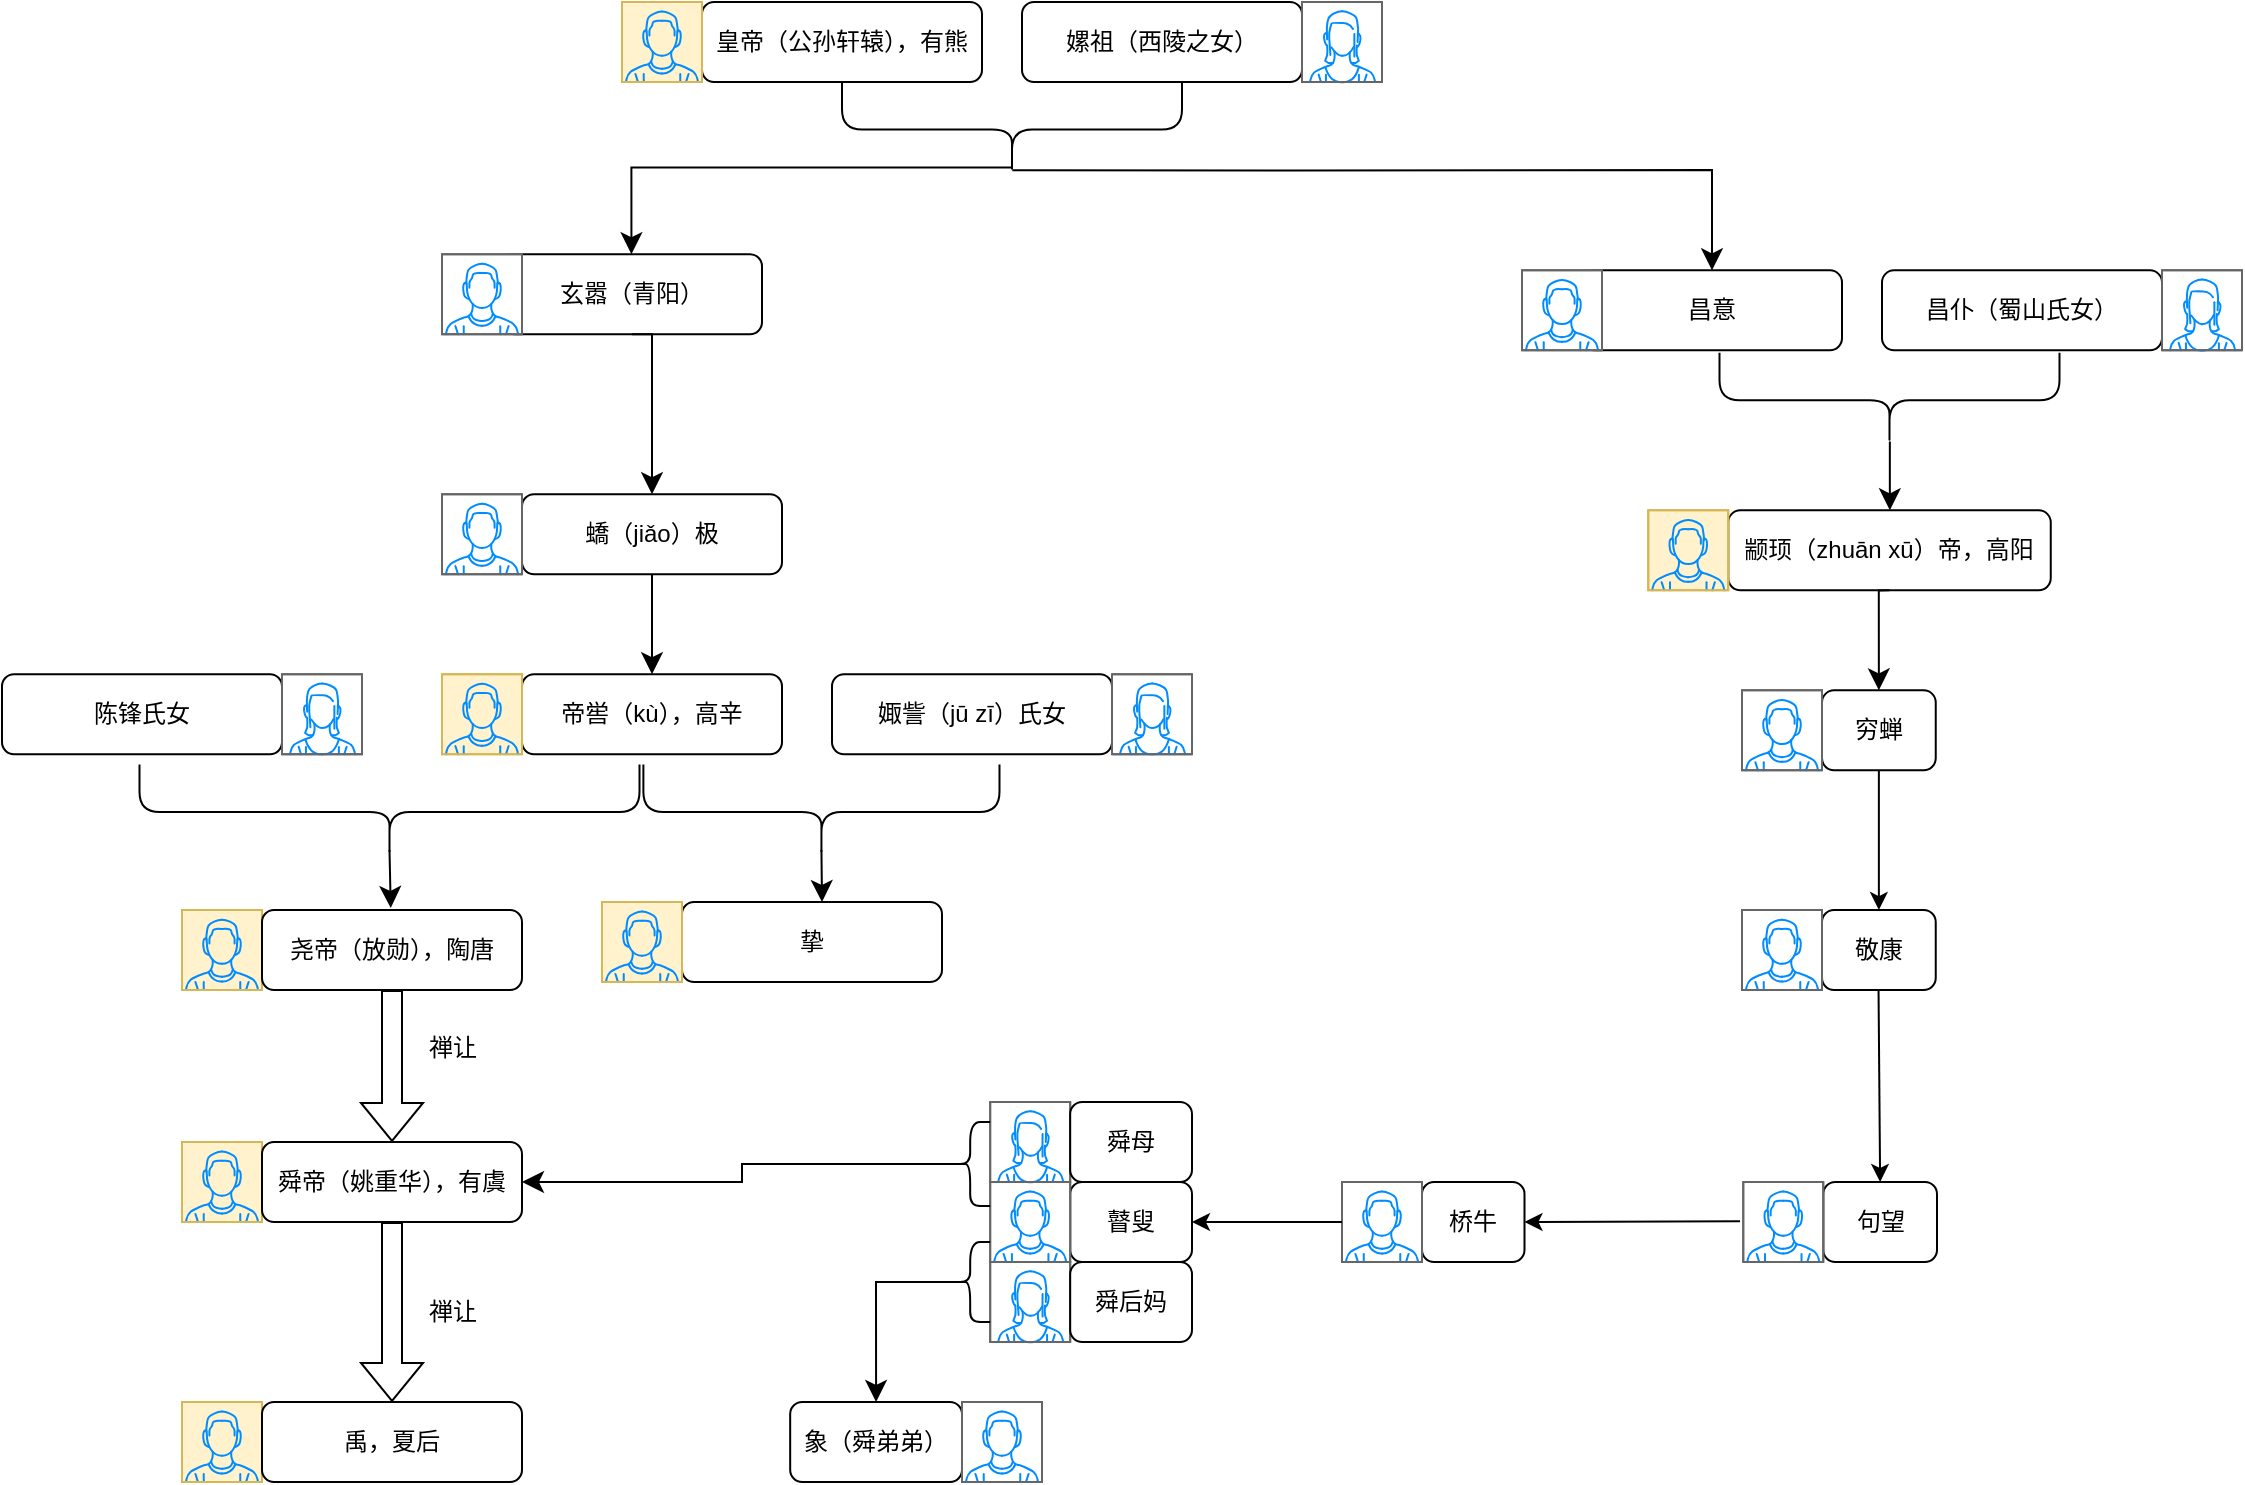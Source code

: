<mxfile version="22.1.21" type="device">
  <diagram id="prtHgNgQTEPvFCAcTncT" name="Page-1">
    <mxGraphModel dx="2062" dy="787" grid="1" gridSize="10" guides="1" tooltips="1" connect="1" arrows="1" fold="1" page="1" pageScale="1" pageWidth="827" pageHeight="1169" math="0" shadow="0">
      <root>
        <mxCell id="0" />
        <mxCell id="1" parent="0" />
        <mxCell id="VuteKfOMMpEfuud1sA3O-1" value="皇帝（公孙轩辕），有熊" style="rounded=1;whiteSpace=wrap;html=1;" vertex="1" parent="1">
          <mxGeometry x="170" y="160" width="140" height="40" as="geometry" />
        </mxCell>
        <mxCell id="VuteKfOMMpEfuud1sA3O-3" value="嫘祖（西陵之女）" style="rounded=1;whiteSpace=wrap;html=1;" vertex="1" parent="1">
          <mxGeometry x="330" y="160" width="140" height="40" as="geometry" />
        </mxCell>
        <mxCell id="VuteKfOMMpEfuud1sA3O-15" value="" style="verticalLabelPosition=bottom;shadow=0;dashed=0;align=center;html=1;verticalAlign=top;strokeWidth=1;shape=mxgraph.mockup.containers.userMale;strokeColor=#d6b656;strokeColor2=#008cff;fillColor=#fff2cc;" vertex="1" parent="1">
          <mxGeometry x="130" y="160" width="40" height="40" as="geometry" />
        </mxCell>
        <mxCell id="VuteKfOMMpEfuud1sA3O-16" value="" style="verticalLabelPosition=bottom;shadow=0;dashed=0;align=center;html=1;verticalAlign=top;strokeWidth=1;shape=mxgraph.mockup.containers.userFemale;strokeColor=#666666;strokeColor2=#008cff;" vertex="1" parent="1">
          <mxGeometry x="470" y="160" width="40" height="40" as="geometry" />
        </mxCell>
        <mxCell id="VuteKfOMMpEfuud1sA3O-17" value="玄嚣（青阳）" style="rounded=1;whiteSpace=wrap;html=1;" vertex="1" parent="1">
          <mxGeometry x="70" y="286.11" width="130" height="40" as="geometry" />
        </mxCell>
        <mxCell id="VuteKfOMMpEfuud1sA3O-18" value="" style="verticalLabelPosition=bottom;shadow=0;dashed=0;align=center;html=1;verticalAlign=top;strokeWidth=1;shape=mxgraph.mockup.containers.userMale;strokeColor=#666666;strokeColor2=#008cff;" vertex="1" parent="1">
          <mxGeometry x="40" y="286.11" width="40" height="40" as="geometry" />
        </mxCell>
        <mxCell id="VuteKfOMMpEfuud1sA3O-19" value="昌意" style="rounded=1;whiteSpace=wrap;html=1;" vertex="1" parent="1">
          <mxGeometry x="610" y="294.17" width="130" height="40" as="geometry" />
        </mxCell>
        <mxCell id="VuteKfOMMpEfuud1sA3O-20" value="" style="verticalLabelPosition=bottom;shadow=0;dashed=0;align=center;html=1;verticalAlign=top;strokeWidth=1;shape=mxgraph.mockup.containers.userMale;strokeColor=#666666;strokeColor2=#008cff;" vertex="1" parent="1">
          <mxGeometry x="580" y="294.17" width="40" height="40" as="geometry" />
        </mxCell>
        <mxCell id="VuteKfOMMpEfuud1sA3O-21" value="昌仆（蜀山氏女）" style="rounded=1;whiteSpace=wrap;html=1;" vertex="1" parent="1">
          <mxGeometry x="760" y="294.17" width="140" height="40" as="geometry" />
        </mxCell>
        <mxCell id="VuteKfOMMpEfuud1sA3O-22" value="" style="verticalLabelPosition=bottom;shadow=0;dashed=0;align=center;html=1;verticalAlign=top;strokeWidth=1;shape=mxgraph.mockup.containers.userFemale;strokeColor=#666666;strokeColor2=#008cff;" vertex="1" parent="1">
          <mxGeometry x="900" y="294.17" width="40" height="40" as="geometry" />
        </mxCell>
        <mxCell id="VuteKfOMMpEfuud1sA3O-24" value="" style="shape=curlyBracket;whiteSpace=wrap;html=1;rounded=1;flipH=1;labelPosition=right;verticalLabelPosition=middle;align=left;verticalAlign=middle;rotation=90;" vertex="1" parent="1">
          <mxGeometry x="301.25" y="138.75" width="47.5" height="170" as="geometry" />
        </mxCell>
        <mxCell id="VuteKfOMMpEfuud1sA3O-26" value="" style="edgeStyle=segmentEdgeStyle;endArrow=classic;html=1;curved=0;rounded=0;endSize=8;startSize=8;exitX=0.1;exitY=0.5;exitDx=0;exitDy=0;exitPerimeter=0;entryX=0.5;entryY=0;entryDx=0;entryDy=0;" edge="1" parent="1">
          <mxGeometry width="50" height="50" relative="1" as="geometry">
            <mxPoint x="324.72" y="242.75" as="sourcePoint" />
            <mxPoint x="134.72" y="286.11" as="targetPoint" />
          </mxGeometry>
        </mxCell>
        <mxCell id="VuteKfOMMpEfuud1sA3O-27" value="" style="edgeStyle=segmentEdgeStyle;endArrow=classic;html=1;curved=0;rounded=0;endSize=8;startSize=8;entryX=0.5;entryY=0;entryDx=0;entryDy=0;exitX=0.07;exitY=0.499;exitDx=0;exitDy=0;exitPerimeter=0;" edge="1" parent="1" source="VuteKfOMMpEfuud1sA3O-24" target="VuteKfOMMpEfuud1sA3O-19">
          <mxGeometry width="50" height="50" relative="1" as="geometry">
            <mxPoint x="330" y="240.002" as="sourcePoint" />
            <mxPoint x="470.21" y="287.16" as="targetPoint" />
            <Array as="points">
              <mxPoint x="465" y="244" />
              <mxPoint x="475" y="244" />
            </Array>
          </mxGeometry>
        </mxCell>
        <mxCell id="VuteKfOMMpEfuud1sA3O-28" value="" style="shape=curlyBracket;whiteSpace=wrap;html=1;rounded=1;flipH=1;labelPosition=right;verticalLabelPosition=middle;align=left;verticalAlign=middle;rotation=90;" vertex="1" parent="1">
          <mxGeometry x="740" y="274.17" width="47.5" height="170" as="geometry" />
        </mxCell>
        <mxCell id="VuteKfOMMpEfuud1sA3O-29" value="颛顼（zhuān xū）帝，高阳" style="rounded=1;whiteSpace=wrap;html=1;" vertex="1" parent="1">
          <mxGeometry x="683.13" y="414.17" width="161.25" height="40" as="geometry" />
        </mxCell>
        <mxCell id="VuteKfOMMpEfuud1sA3O-30" value="" style="verticalLabelPosition=bottom;shadow=0;dashed=0;align=center;html=1;verticalAlign=top;strokeWidth=1;shape=mxgraph.mockup.containers.userMale;strokeColor=#d6b656;strokeColor2=#008cff;fillColor=#fff2cc;" vertex="1" parent="1">
          <mxGeometry x="643.13" y="414.17" width="40" height="40" as="geometry" />
        </mxCell>
        <mxCell id="VuteKfOMMpEfuud1sA3O-31" value="" style="edgeStyle=segmentEdgeStyle;endArrow=classic;html=1;curved=0;rounded=0;endSize=8;startSize=8;exitX=0.067;exitY=0.499;exitDx=0;exitDy=0;exitPerimeter=0;" edge="1" parent="1" source="VuteKfOMMpEfuud1sA3O-28" target="VuteKfOMMpEfuud1sA3O-29">
          <mxGeometry width="50" height="50" relative="1" as="geometry">
            <mxPoint x="670" y="394.17" as="sourcePoint" />
            <mxPoint x="720" y="344.17" as="targetPoint" />
          </mxGeometry>
        </mxCell>
        <mxCell id="VuteKfOMMpEfuud1sA3O-32" value="穷蝉" style="rounded=1;whiteSpace=wrap;html=1;" vertex="1" parent="1">
          <mxGeometry x="730" y="504.17" width="56.87" height="40" as="geometry" />
        </mxCell>
        <mxCell id="VuteKfOMMpEfuud1sA3O-33" value="" style="verticalLabelPosition=bottom;shadow=0;dashed=0;align=center;html=1;verticalAlign=top;strokeWidth=1;shape=mxgraph.mockup.containers.userMale;strokeColor=#666666;strokeColor2=#008cff;" vertex="1" parent="1">
          <mxGeometry x="690" y="504.17" width="40" height="40" as="geometry" />
        </mxCell>
        <mxCell id="VuteKfOMMpEfuud1sA3O-34" value="" style="edgeStyle=segmentEdgeStyle;endArrow=classic;html=1;curved=0;rounded=0;endSize=8;startSize=8;exitX=0.5;exitY=1;exitDx=0;exitDy=0;entryX=0.5;entryY=0;entryDx=0;entryDy=0;" edge="1" parent="1" source="VuteKfOMMpEfuud1sA3O-29" target="VuteKfOMMpEfuud1sA3O-32">
          <mxGeometry width="50" height="50" relative="1" as="geometry">
            <mxPoint x="370" y="474.17" as="sourcePoint" />
            <mxPoint x="420" y="424.17" as="targetPoint" />
          </mxGeometry>
        </mxCell>
        <mxCell id="VuteKfOMMpEfuud1sA3O-35" value="蟜（jiǎo）极" style="rounded=1;whiteSpace=wrap;html=1;" vertex="1" parent="1">
          <mxGeometry x="80" y="406.11" width="130" height="40" as="geometry" />
        </mxCell>
        <mxCell id="VuteKfOMMpEfuud1sA3O-36" value="" style="verticalLabelPosition=bottom;shadow=0;dashed=0;align=center;html=1;verticalAlign=top;strokeWidth=1;shape=mxgraph.mockup.containers.userMale;strokeColor=#666666;strokeColor2=#008cff;" vertex="1" parent="1">
          <mxGeometry x="40" y="406.11" width="40" height="40" as="geometry" />
        </mxCell>
        <mxCell id="VuteKfOMMpEfuud1sA3O-37" value="" style="edgeStyle=segmentEdgeStyle;endArrow=classic;html=1;curved=0;rounded=0;endSize=8;startSize=8;exitX=0.5;exitY=1;exitDx=0;exitDy=0;entryX=0.5;entryY=0;entryDx=0;entryDy=0;" edge="1" parent="1" source="VuteKfOMMpEfuud1sA3O-17" target="VuteKfOMMpEfuud1sA3O-35">
          <mxGeometry width="50" height="50" relative="1" as="geometry">
            <mxPoint x="60" y="466.11" as="sourcePoint" />
            <mxPoint x="110" y="416.11" as="targetPoint" />
          </mxGeometry>
        </mxCell>
        <mxCell id="VuteKfOMMpEfuud1sA3O-38" value="帝喾（kù），高辛" style="rounded=1;whiteSpace=wrap;html=1;" vertex="1" parent="1">
          <mxGeometry x="80" y="496.11" width="130" height="40" as="geometry" />
        </mxCell>
        <mxCell id="VuteKfOMMpEfuud1sA3O-39" value="" style="verticalLabelPosition=bottom;shadow=0;dashed=0;align=center;html=1;verticalAlign=top;strokeWidth=1;shape=mxgraph.mockup.containers.userMale;strokeColor=#d6b656;strokeColor2=#008cff;fillColor=#fff2cc;" vertex="1" parent="1">
          <mxGeometry x="40" y="496.11" width="40" height="40" as="geometry" />
        </mxCell>
        <mxCell id="VuteKfOMMpEfuud1sA3O-40" value="" style="edgeStyle=segmentEdgeStyle;endArrow=classic;html=1;curved=0;rounded=0;endSize=8;startSize=8;exitX=0.5;exitY=1;exitDx=0;exitDy=0;entryX=0.5;entryY=0;entryDx=0;entryDy=0;" edge="1" parent="1" source="VuteKfOMMpEfuud1sA3O-35" target="VuteKfOMMpEfuud1sA3O-38">
          <mxGeometry width="50" height="50" relative="1" as="geometry">
            <mxPoint x="145" y="336.11" as="sourcePoint" />
            <mxPoint x="155" y="416.11" as="targetPoint" />
          </mxGeometry>
        </mxCell>
        <mxCell id="VuteKfOMMpEfuud1sA3O-41" value="陈锋氏女" style="rounded=1;whiteSpace=wrap;html=1;" vertex="1" parent="1">
          <mxGeometry x="-180" y="496.11" width="140" height="40" as="geometry" />
        </mxCell>
        <mxCell id="VuteKfOMMpEfuud1sA3O-42" value="" style="verticalLabelPosition=bottom;shadow=0;dashed=0;align=center;html=1;verticalAlign=top;strokeWidth=1;shape=mxgraph.mockup.containers.userFemale;strokeColor=#666666;strokeColor2=#008cff;" vertex="1" parent="1">
          <mxGeometry x="-40" y="496.11" width="40" height="40" as="geometry" />
        </mxCell>
        <mxCell id="VuteKfOMMpEfuud1sA3O-43" value="" style="shape=curlyBracket;whiteSpace=wrap;html=1;rounded=1;flipH=1;labelPosition=right;verticalLabelPosition=middle;align=left;verticalAlign=middle;rotation=90;" vertex="1" parent="1">
          <mxGeometry x="205.97" y="475.97" width="47.5" height="178.05" as="geometry" />
        </mxCell>
        <mxCell id="VuteKfOMMpEfuud1sA3O-46" value="娵訾（jū zī）氏女" style="rounded=1;whiteSpace=wrap;html=1;" vertex="1" parent="1">
          <mxGeometry x="235" y="496.11" width="140" height="40" as="geometry" />
        </mxCell>
        <mxCell id="VuteKfOMMpEfuud1sA3O-47" value="" style="verticalLabelPosition=bottom;shadow=0;dashed=0;align=center;html=1;verticalAlign=top;strokeWidth=1;shape=mxgraph.mockup.containers.userFemale;strokeColor=#666666;strokeColor2=#008cff;" vertex="1" parent="1">
          <mxGeometry x="375" y="496.11" width="40" height="40" as="geometry" />
        </mxCell>
        <mxCell id="VuteKfOMMpEfuud1sA3O-48" value="" style="shape=curlyBracket;whiteSpace=wrap;html=1;rounded=1;flipH=1;labelPosition=right;verticalLabelPosition=middle;align=left;verticalAlign=middle;rotation=90;" vertex="1" parent="1">
          <mxGeometry x="-10" y="440" width="47.5" height="250" as="geometry" />
        </mxCell>
        <mxCell id="VuteKfOMMpEfuud1sA3O-49" value="挚" style="rounded=1;whiteSpace=wrap;html=1;" vertex="1" parent="1">
          <mxGeometry x="160" y="610" width="130" height="40" as="geometry" />
        </mxCell>
        <mxCell id="VuteKfOMMpEfuud1sA3O-50" value="" style="verticalLabelPosition=bottom;shadow=0;dashed=0;align=center;html=1;verticalAlign=top;strokeWidth=1;shape=mxgraph.mockup.containers.userMale;strokeColor=#d6b656;strokeColor2=#008cff;fillColor=#fff2cc;" vertex="1" parent="1">
          <mxGeometry x="120" y="610" width="40" height="40" as="geometry" />
        </mxCell>
        <mxCell id="VuteKfOMMpEfuud1sA3O-51" value="" style="edgeStyle=segmentEdgeStyle;endArrow=classic;html=1;curved=0;rounded=0;endSize=8;startSize=8;exitX=0.1;exitY=0.5;exitDx=0;exitDy=0;exitPerimeter=0;" edge="1" parent="1" source="VuteKfOMMpEfuud1sA3O-43">
          <mxGeometry width="50" height="50" relative="1" as="geometry">
            <mxPoint x="155" y="456" as="sourcePoint" />
            <mxPoint x="230" y="610" as="targetPoint" />
          </mxGeometry>
        </mxCell>
        <mxCell id="VuteKfOMMpEfuud1sA3O-55" value="" style="edgeStyle=segmentEdgeStyle;endArrow=classic;html=1;curved=0;rounded=0;endSize=8;startSize=8;exitX=0.1;exitY=0.5;exitDx=0;exitDy=0;exitPerimeter=0;entryX=0.5;entryY=0;entryDx=0;entryDy=0;" edge="1" parent="1" source="VuteKfOMMpEfuud1sA3O-48">
          <mxGeometry width="50" height="50" relative="1" as="geometry">
            <mxPoint x="-11.25" y="620" as="sourcePoint" />
            <mxPoint x="14.375" y="612.99" as="targetPoint" />
          </mxGeometry>
        </mxCell>
        <mxCell id="VuteKfOMMpEfuud1sA3O-57" value="" style="verticalLabelPosition=bottom;shadow=0;dashed=0;align=center;html=1;verticalAlign=top;strokeWidth=1;shape=mxgraph.mockup.containers.userMale;strokeColor=#d6b656;strokeColor2=#008cff;fillColor=#fff2cc;" vertex="1" parent="1">
          <mxGeometry x="-90" y="614.02" width="40" height="40" as="geometry" />
        </mxCell>
        <mxCell id="VuteKfOMMpEfuud1sA3O-58" value="尧帝（放勋），陶唐" style="rounded=1;whiteSpace=wrap;html=1;" vertex="1" parent="1">
          <mxGeometry x="-50" y="614.02" width="130" height="40" as="geometry" />
        </mxCell>
        <mxCell id="VuteKfOMMpEfuud1sA3O-61" value="" style="verticalLabelPosition=bottom;shadow=0;dashed=0;align=center;html=1;verticalAlign=top;strokeWidth=1;shape=mxgraph.mockup.containers.userMale;strokeColor=#d6b656;strokeColor2=#008cff;fillColor=#fff2cc;" vertex="1" parent="1">
          <mxGeometry x="-90" y="730" width="40" height="40" as="geometry" />
        </mxCell>
        <mxCell id="VuteKfOMMpEfuud1sA3O-62" value="舜帝（姚重华），有虞" style="rounded=1;whiteSpace=wrap;html=1;" vertex="1" parent="1">
          <mxGeometry x="-50" y="730" width="130" height="40" as="geometry" />
        </mxCell>
        <mxCell id="VuteKfOMMpEfuud1sA3O-63" value="" style="shape=flexArrow;endArrow=classic;html=1;rounded=0;exitX=0.5;exitY=1;exitDx=0;exitDy=0;entryX=0.5;entryY=0;entryDx=0;entryDy=0;" edge="1" parent="1" source="VuteKfOMMpEfuud1sA3O-58" target="VuteKfOMMpEfuud1sA3O-62">
          <mxGeometry width="50" height="50" relative="1" as="geometry">
            <mxPoint x="160" y="700" as="sourcePoint" />
            <mxPoint x="210" y="650" as="targetPoint" />
          </mxGeometry>
        </mxCell>
        <mxCell id="VuteKfOMMpEfuud1sA3O-64" value="禅让" style="text;html=1;align=center;verticalAlign=middle;resizable=0;points=[];autosize=1;strokeColor=none;fillColor=none;" vertex="1" parent="1">
          <mxGeometry x="20" y="668" width="50" height="30" as="geometry" />
        </mxCell>
        <mxCell id="VuteKfOMMpEfuud1sA3O-65" value="敬康" style="rounded=1;whiteSpace=wrap;html=1;" vertex="1" parent="1">
          <mxGeometry x="730" y="614.02" width="56.87" height="40" as="geometry" />
        </mxCell>
        <mxCell id="VuteKfOMMpEfuud1sA3O-66" value="" style="verticalLabelPosition=bottom;shadow=0;dashed=0;align=center;html=1;verticalAlign=top;strokeWidth=1;shape=mxgraph.mockup.containers.userMale;strokeColor=#666666;strokeColor2=#008cff;" vertex="1" parent="1">
          <mxGeometry x="690" y="614.02" width="40" height="40" as="geometry" />
        </mxCell>
        <mxCell id="VuteKfOMMpEfuud1sA3O-67" value="句望" style="rounded=1;whiteSpace=wrap;html=1;" vertex="1" parent="1">
          <mxGeometry x="730.63" y="750" width="56.87" height="40" as="geometry" />
        </mxCell>
        <mxCell id="VuteKfOMMpEfuud1sA3O-68" value="" style="verticalLabelPosition=bottom;shadow=0;dashed=0;align=center;html=1;verticalAlign=top;strokeWidth=1;shape=mxgraph.mockup.containers.userMale;strokeColor=#666666;strokeColor2=#008cff;" vertex="1" parent="1">
          <mxGeometry x="690.63" y="750" width="40" height="40" as="geometry" />
        </mxCell>
        <mxCell id="VuteKfOMMpEfuud1sA3O-69" value="桥牛" style="rounded=1;whiteSpace=wrap;html=1;" vertex="1" parent="1">
          <mxGeometry x="530" y="750" width="51.25" height="40" as="geometry" />
        </mxCell>
        <mxCell id="VuteKfOMMpEfuud1sA3O-70" value="" style="verticalLabelPosition=bottom;shadow=0;dashed=0;align=center;html=1;verticalAlign=top;strokeWidth=1;shape=mxgraph.mockup.containers.userMale;strokeColor=#666666;strokeColor2=#008cff;" vertex="1" parent="1">
          <mxGeometry x="490" y="750" width="40" height="40" as="geometry" />
        </mxCell>
        <mxCell id="VuteKfOMMpEfuud1sA3O-71" value="瞽叟" style="rounded=1;whiteSpace=wrap;html=1;" vertex="1" parent="1">
          <mxGeometry x="354.09" y="750" width="60.91" height="40" as="geometry" />
        </mxCell>
        <mxCell id="VuteKfOMMpEfuud1sA3O-72" value="" style="verticalLabelPosition=bottom;shadow=0;dashed=0;align=center;html=1;verticalAlign=top;strokeWidth=1;shape=mxgraph.mockup.containers.userMale;strokeColor=#666666;strokeColor2=#008cff;" vertex="1" parent="1">
          <mxGeometry x="314.09" y="750" width="40" height="40" as="geometry" />
        </mxCell>
        <mxCell id="VuteKfOMMpEfuud1sA3O-75" value="" style="endArrow=classic;html=1;rounded=0;exitX=0.5;exitY=1;exitDx=0;exitDy=0;entryX=0.5;entryY=0;entryDx=0;entryDy=0;" edge="1" parent="1" source="VuteKfOMMpEfuud1sA3O-32" target="VuteKfOMMpEfuud1sA3O-65">
          <mxGeometry width="50" height="50" relative="1" as="geometry">
            <mxPoint x="520" y="610" as="sourcePoint" />
            <mxPoint x="760" y="610" as="targetPoint" />
          </mxGeometry>
        </mxCell>
        <mxCell id="VuteKfOMMpEfuud1sA3O-76" value="" style="endArrow=classic;html=1;rounded=0;exitX=0.5;exitY=1;exitDx=0;exitDy=0;entryX=0.5;entryY=0;entryDx=0;entryDy=0;" edge="1" parent="1" target="VuteKfOMMpEfuud1sA3O-67">
          <mxGeometry width="50" height="50" relative="1" as="geometry">
            <mxPoint x="758.27" y="654.02" as="sourcePoint" />
            <mxPoint x="758.27" y="724.02" as="targetPoint" />
          </mxGeometry>
        </mxCell>
        <mxCell id="VuteKfOMMpEfuud1sA3O-77" value="" style="endArrow=classic;html=1;rounded=0;exitX=-0.041;exitY=0.492;exitDx=0;exitDy=0;entryX=1;entryY=0.5;entryDx=0;entryDy=0;exitPerimeter=0;" edge="1" parent="1" source="VuteKfOMMpEfuud1sA3O-68" target="VuteKfOMMpEfuud1sA3O-69">
          <mxGeometry width="50" height="50" relative="1" as="geometry">
            <mxPoint x="768.27" y="684.02" as="sourcePoint" />
            <mxPoint x="769" y="760" as="targetPoint" />
          </mxGeometry>
        </mxCell>
        <mxCell id="VuteKfOMMpEfuud1sA3O-78" value="" style="endArrow=classic;html=1;rounded=0;exitX=0;exitY=0.5;exitDx=0;exitDy=0;exitPerimeter=0;" edge="1" parent="1" source="VuteKfOMMpEfuud1sA3O-70" target="VuteKfOMMpEfuud1sA3O-71">
          <mxGeometry width="50" height="50" relative="1" as="geometry">
            <mxPoint x="486" y="771" as="sourcePoint" />
            <mxPoint x="382" y="749.66" as="targetPoint" />
          </mxGeometry>
        </mxCell>
        <mxCell id="VuteKfOMMpEfuud1sA3O-82" value="" style="verticalLabelPosition=bottom;shadow=0;dashed=0;align=center;html=1;verticalAlign=top;strokeWidth=1;shape=mxgraph.mockup.containers.userFemale;strokeColor=#666666;strokeColor2=#008cff;" vertex="1" parent="1">
          <mxGeometry x="314.09" y="790" width="40" height="40" as="geometry" />
        </mxCell>
        <mxCell id="VuteKfOMMpEfuud1sA3O-83" value="舜后妈" style="rounded=1;whiteSpace=wrap;html=1;" vertex="1" parent="1">
          <mxGeometry x="354.09" y="790" width="60.91" height="40" as="geometry" />
        </mxCell>
        <mxCell id="VuteKfOMMpEfuud1sA3O-84" value="" style="verticalLabelPosition=bottom;shadow=0;dashed=0;align=center;html=1;verticalAlign=top;strokeWidth=1;shape=mxgraph.mockup.containers.userFemale;strokeColor=#666666;strokeColor2=#008cff;" vertex="1" parent="1">
          <mxGeometry x="314.09" y="710" width="40" height="40" as="geometry" />
        </mxCell>
        <mxCell id="VuteKfOMMpEfuud1sA3O-85" value="舜母" style="rounded=1;whiteSpace=wrap;html=1;" vertex="1" parent="1">
          <mxGeometry x="354.09" y="710" width="60.91" height="40" as="geometry" />
        </mxCell>
        <mxCell id="VuteKfOMMpEfuud1sA3O-86" value="" style="shape=curlyBracket;whiteSpace=wrap;html=1;rounded=1;labelPosition=left;verticalLabelPosition=middle;align=right;verticalAlign=middle;" vertex="1" parent="1">
          <mxGeometry x="294.09" y="720" width="20" height="42" as="geometry" />
        </mxCell>
        <mxCell id="VuteKfOMMpEfuud1sA3O-87" value="" style="edgeStyle=elbowEdgeStyle;elbow=horizontal;endArrow=classic;html=1;curved=0;rounded=0;endSize=8;startSize=8;entryX=1;entryY=0.5;entryDx=0;entryDy=0;exitX=0.1;exitY=0.5;exitDx=0;exitDy=0;exitPerimeter=0;" edge="1" parent="1" source="VuteKfOMMpEfuud1sA3O-86" target="VuteKfOMMpEfuud1sA3O-62">
          <mxGeometry width="50" height="50" relative="1" as="geometry">
            <mxPoint x="140" y="760" as="sourcePoint" />
            <mxPoint x="190" y="710" as="targetPoint" />
            <Array as="points">
              <mxPoint x="190" y="740" />
            </Array>
          </mxGeometry>
        </mxCell>
        <mxCell id="VuteKfOMMpEfuud1sA3O-89" value="" style="shape=curlyBracket;whiteSpace=wrap;html=1;rounded=1;labelPosition=left;verticalLabelPosition=middle;align=right;verticalAlign=middle;" vertex="1" parent="1">
          <mxGeometry x="294.09" y="780" width="20" height="40" as="geometry" />
        </mxCell>
        <mxCell id="VuteKfOMMpEfuud1sA3O-90" value="象（舜弟弟）" style="rounded=1;whiteSpace=wrap;html=1;" vertex="1" parent="1">
          <mxGeometry x="214.09" y="860" width="85.91" height="40" as="geometry" />
        </mxCell>
        <mxCell id="VuteKfOMMpEfuud1sA3O-91" value="" style="verticalLabelPosition=bottom;shadow=0;dashed=0;align=center;html=1;verticalAlign=top;strokeWidth=1;shape=mxgraph.mockup.containers.userMale;strokeColor=#666666;strokeColor2=#008cff;" vertex="1" parent="1">
          <mxGeometry x="300" y="860" width="40" height="40" as="geometry" />
        </mxCell>
        <mxCell id="VuteKfOMMpEfuud1sA3O-92" value="" style="edgeStyle=segmentEdgeStyle;endArrow=classic;html=1;curved=0;rounded=0;endSize=8;startSize=8;exitX=0.1;exitY=0.5;exitDx=0;exitDy=0;exitPerimeter=0;entryX=0.5;entryY=0;entryDx=0;entryDy=0;" edge="1" parent="1" source="VuteKfOMMpEfuud1sA3O-89" target="VuteKfOMMpEfuud1sA3O-90">
          <mxGeometry width="50" height="50" relative="1" as="geometry">
            <mxPoint x="305.19" y="830" as="sourcePoint" />
            <mxPoint x="244.09" y="810" as="targetPoint" />
            <Array as="points">
              <mxPoint x="257.09" y="800" />
            </Array>
          </mxGeometry>
        </mxCell>
        <mxCell id="VuteKfOMMpEfuud1sA3O-94" value="" style="verticalLabelPosition=bottom;shadow=0;dashed=0;align=center;html=1;verticalAlign=top;strokeWidth=1;shape=mxgraph.mockup.containers.userMale;strokeColor=#d6b656;strokeColor2=#008cff;fillColor=#fff2cc;" vertex="1" parent="1">
          <mxGeometry x="-90" y="860" width="40" height="40" as="geometry" />
        </mxCell>
        <mxCell id="VuteKfOMMpEfuud1sA3O-95" value="禹，夏后" style="rounded=1;whiteSpace=wrap;html=1;" vertex="1" parent="1">
          <mxGeometry x="-50" y="860" width="130" height="40" as="geometry" />
        </mxCell>
        <mxCell id="VuteKfOMMpEfuud1sA3O-96" value="禅让" style="text;html=1;align=center;verticalAlign=middle;resizable=0;points=[];autosize=1;strokeColor=none;fillColor=none;" vertex="1" parent="1">
          <mxGeometry x="20" y="800" width="50" height="30" as="geometry" />
        </mxCell>
        <mxCell id="VuteKfOMMpEfuud1sA3O-97" value="" style="shape=flexArrow;endArrow=classic;html=1;rounded=0;exitX=0.5;exitY=1;exitDx=0;exitDy=0;entryX=0.5;entryY=0;entryDx=0;entryDy=0;" edge="1" parent="1" target="VuteKfOMMpEfuud1sA3O-95">
          <mxGeometry width="50" height="50" relative="1" as="geometry">
            <mxPoint x="15" y="769.98" as="sourcePoint" />
            <mxPoint x="15" y="845.98" as="targetPoint" />
          </mxGeometry>
        </mxCell>
      </root>
    </mxGraphModel>
  </diagram>
</mxfile>
